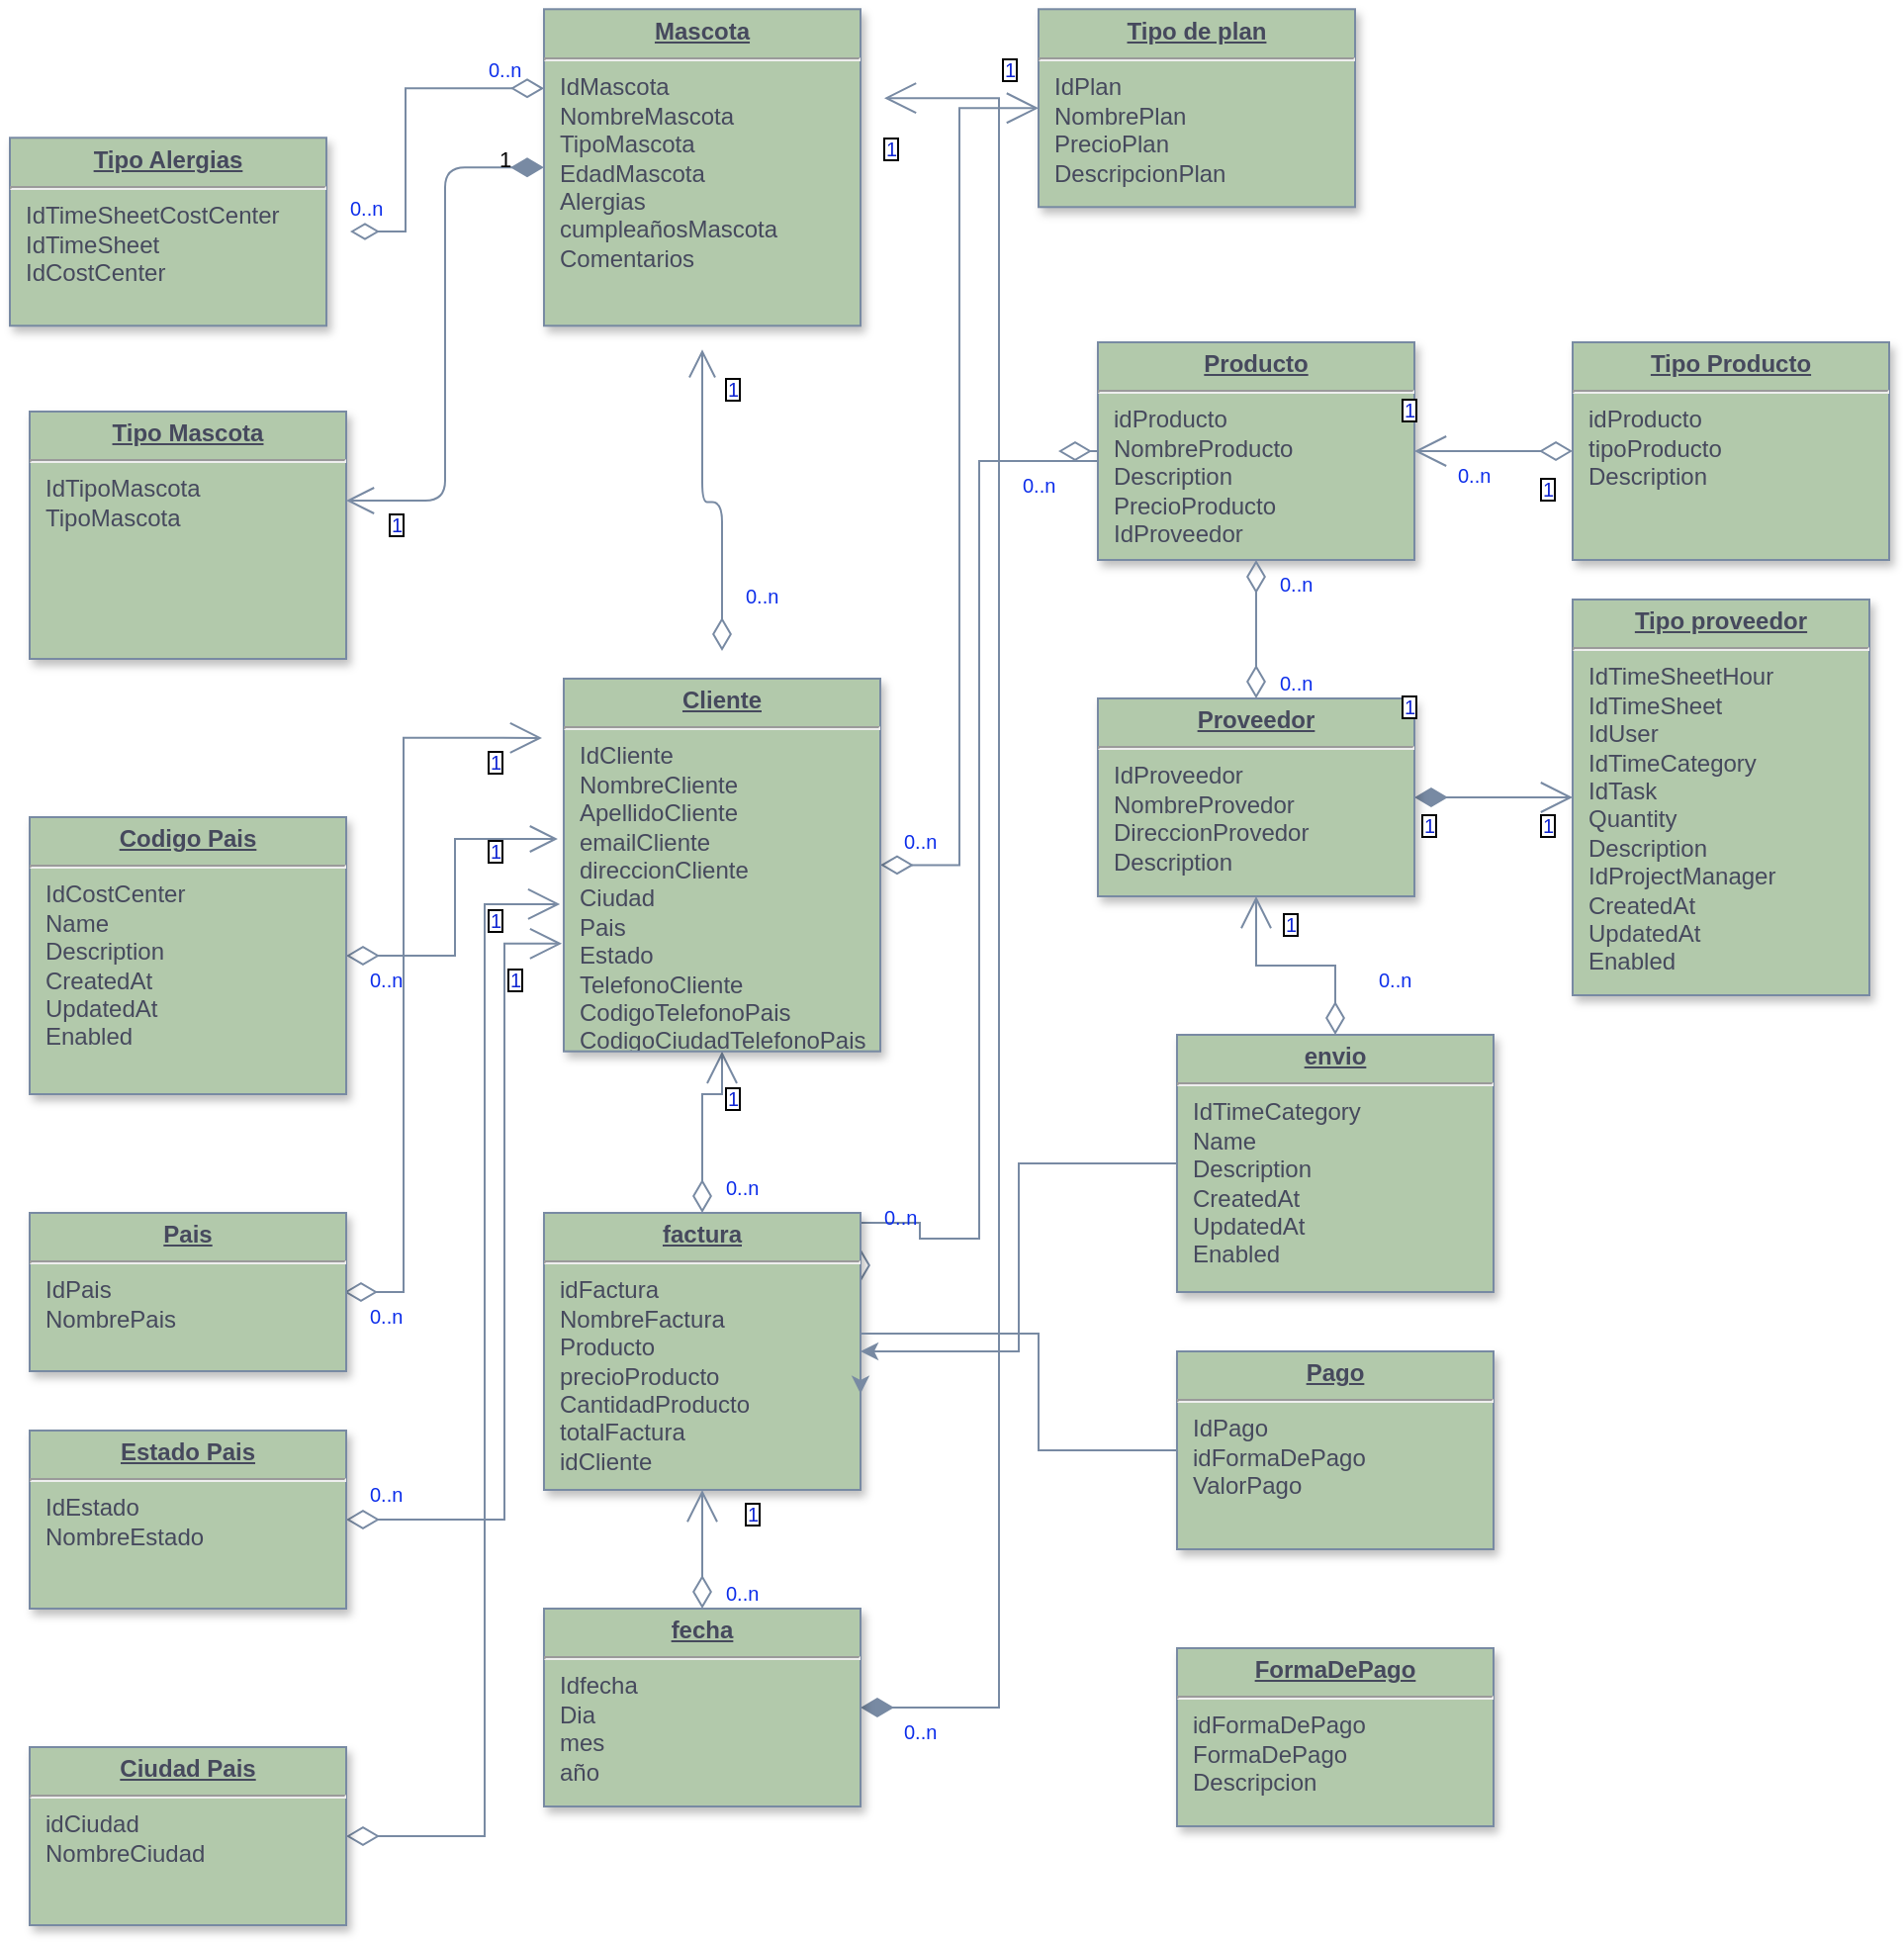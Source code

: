 <mxfile version="21.5.2" type="github">
  <diagram name="Page-1" id="efa7a0a1-bf9b-a30e-e6df-94a7791c09e9">
    <mxGraphModel dx="954" dy="616" grid="1" gridSize="10" guides="1" tooltips="1" connect="1" arrows="1" fold="1" page="1" pageScale="1" pageWidth="826" pageHeight="1169" background="none" math="0" shadow="0">
      <root>
        <mxCell id="0" />
        <mxCell id="1" parent="0" />
        <mxCell id="gGvGNdHiFjoysnDy3TcG-156" style="edgeStyle=orthogonalEdgeStyle;rounded=0;orthogonalLoop=1;jettySize=auto;html=1;entryX=1;entryY=0.25;entryDx=0;entryDy=0;strokeColor=#788AA3;fontColor=#46495D;fillColor=#B2C9AB;startArrow=diamondThin;startFill=0;endArrow=diamondThin;endFill=0;targetPerimeterSpacing=12;endSize=14;sourcePerimeterSpacing=12;startSize=14;" edge="1" parent="1" target="26">
          <mxGeometry relative="1" as="geometry">
            <mxPoint x="540" y="245" as="sourcePoint" />
            <Array as="points">
              <mxPoint x="560" y="245" />
              <mxPoint x="560" y="250" />
              <mxPoint x="500" y="250" />
              <mxPoint x="500" y="643" />
              <mxPoint x="470" y="643" />
              <mxPoint x="470" y="635" />
            </Array>
          </mxGeometry>
        </mxCell>
        <mxCell id="19" value="&lt;p style=&quot;margin: 0px; margin-top: 4px; text-align: center; text-decoration: underline;&quot;&gt;&lt;strong&gt;Producto&lt;/strong&gt;&lt;/p&gt;&lt;hr&gt;&lt;p style=&quot;margin: 0px; margin-left: 8px;&quot;&gt;idProducto&lt;/p&gt;&lt;p style=&quot;margin: 0px; margin-left: 8px;&quot;&gt;NombreProducto&lt;/p&gt;&lt;p style=&quot;margin: 0px; margin-left: 8px;&quot;&gt;Description&lt;/p&gt;&lt;p style=&quot;margin: 0px; margin-left: 8px;&quot;&gt;PrecioProducto&lt;/p&gt;&lt;p style=&quot;margin: 0px; margin-left: 8px;&quot;&gt;IdProveedor&lt;/p&gt;" style="verticalAlign=top;align=left;overflow=fill;fontSize=12;fontFamily=Helvetica;html=1;strokeColor=#788AA3;shadow=1;fillColor=#B2C9AB;fontColor=#46495D;labelBackgroundColor=none;" parent="1" vertex="1">
          <mxGeometry x="560" y="190" width="160" height="110" as="geometry" />
        </mxCell>
        <mxCell id="20" value="&lt;p style=&quot;margin: 0px; margin-top: 4px; text-align: center; text-decoration: underline;&quot;&gt;&lt;strong&gt;Tipo Mascota&lt;/strong&gt;&lt;/p&gt;&lt;hr&gt;&lt;p style=&quot;margin: 0px; margin-left: 8px;&quot;&gt;IdTipoMascota&lt;/p&gt;&lt;p style=&quot;margin: 0px; margin-left: 8px;&quot;&gt;TipoMascota&lt;/p&gt;" style="verticalAlign=top;align=left;overflow=fill;fontSize=12;fontFamily=Helvetica;html=1;strokeColor=#788AA3;shadow=1;fillColor=#B2C9AB;fontColor=#46495D;labelBackgroundColor=none;" parent="1" vertex="1">
          <mxGeometry x="20.0" y="225.0" width="160" height="125" as="geometry" />
        </mxCell>
        <mxCell id="gGvGNdHiFjoysnDy3TcG-118" style="edgeStyle=orthogonalEdgeStyle;rounded=0;orthogonalLoop=1;jettySize=auto;html=1;exitX=0;exitY=0.25;exitDx=0;exitDy=0;labelBackgroundColor=none;strokeColor=#788AA3;fontColor=default;startArrow=diamondThin;startFill=0;endSize=12;startSize=14;endArrow=diamondThin;endFill=0;targetPerimeterSpacing=12;sourcePerimeterSpacing=14;" edge="1" parent="1" source="21" target="31">
          <mxGeometry relative="1" as="geometry">
            <Array as="points">
              <mxPoint x="210" y="62" />
              <mxPoint x="210" y="134" />
            </Array>
          </mxGeometry>
        </mxCell>
        <mxCell id="21" value="&lt;p style=&quot;margin: 0px; margin-top: 4px; text-align: center; text-decoration: underline;&quot;&gt;&lt;strong&gt;Mascota&lt;/strong&gt;&lt;/p&gt;&lt;hr&gt;&lt;p style=&quot;margin: 0px; margin-left: 8px;&quot;&gt;IdMascota&lt;/p&gt;&lt;p style=&quot;margin: 0px; margin-left: 8px;&quot;&gt;NombreMascota&lt;/p&gt;&lt;p style=&quot;margin: 0px; margin-left: 8px;&quot;&gt;TipoMascota&lt;/p&gt;&lt;p style=&quot;margin: 0px; margin-left: 8px;&quot;&gt;EdadMascota&lt;/p&gt;&lt;p style=&quot;margin: 0px; margin-left: 8px;&quot;&gt;Alergias&lt;/p&gt;&lt;p style=&quot;margin: 0px; margin-left: 8px;&quot;&gt;cumpleañosMascota&lt;/p&gt;&lt;p style=&quot;margin: 0px; margin-left: 8px;&quot;&gt;Comentarios&lt;/p&gt;" style="verticalAlign=top;align=left;overflow=fill;fontSize=12;fontFamily=Helvetica;html=1;strokeColor=#788AA3;shadow=1;fillColor=#B2C9AB;fontColor=#46495D;labelBackgroundColor=none;" parent="1" vertex="1">
          <mxGeometry x="280" y="21.64" width="160" height="160" as="geometry" />
        </mxCell>
        <mxCell id="23" value="&lt;p style=&quot;margin: 0px; margin-top: 4px; text-align: center; text-decoration: underline;&quot;&gt;&lt;b&gt;Tipo de plan&lt;/b&gt;&lt;/p&gt;&lt;hr&gt;&lt;p style=&quot;margin: 0px; margin-left: 8px;&quot;&gt;IdPlan&lt;/p&gt;&lt;p style=&quot;margin: 0px; margin-left: 8px;&quot;&gt;NombrePlan&lt;/p&gt;&lt;p style=&quot;margin: 0px; margin-left: 8px;&quot;&gt;PrecioPlan&lt;/p&gt;&lt;p style=&quot;margin: 0px; margin-left: 8px;&quot;&gt;DescripcionPlan&lt;/p&gt;" style="verticalAlign=top;align=left;overflow=fill;fontSize=12;fontFamily=Helvetica;html=1;strokeColor=#788AA3;shadow=1;fillColor=#B2C9AB;fontColor=#46495D;labelBackgroundColor=none;" parent="1" vertex="1">
          <mxGeometry x="530.0" y="21.64" width="160" height="100" as="geometry" />
        </mxCell>
        <mxCell id="gGvGNdHiFjoysnDy3TcG-122" style="edgeStyle=orthogonalEdgeStyle;rounded=0;orthogonalLoop=1;jettySize=auto;html=1;exitX=0.5;exitY=0;exitDx=0;exitDy=0;entryX=0.5;entryY=1;entryDx=0;entryDy=0;labelBackgroundColor=none;strokeColor=#788AA3;fontColor=default;startArrow=diamondThin;startFill=0;endArrow=diamondThin;endFill=0;targetPerimeterSpacing=12;endSize=14;sourcePerimeterSpacing=12;startSize=14;" edge="1" parent="1" source="24" target="19">
          <mxGeometry relative="1" as="geometry" />
        </mxCell>
        <mxCell id="gGvGNdHiFjoysnDy3TcG-128" style="edgeStyle=orthogonalEdgeStyle;rounded=0;orthogonalLoop=1;jettySize=auto;html=1;entryX=0;entryY=0.5;entryDx=0;entryDy=0;strokeColor=#788AA3;fontColor=#46495D;fillColor=#B2C9AB;startArrow=diamondThin;startFill=1;targetPerimeterSpacing=12;endSize=14;sourcePerimeterSpacing=12;startSize=14;endArrow=open;endFill=0;exitX=1;exitY=0.5;exitDx=0;exitDy=0;" edge="1" parent="1" source="24" target="27">
          <mxGeometry relative="1" as="geometry">
            <mxPoint x="710" y="510" as="sourcePoint" />
          </mxGeometry>
        </mxCell>
        <mxCell id="24" value="&lt;p style=&quot;margin: 0px; margin-top: 4px; text-align: center; text-decoration: underline;&quot;&gt;&lt;strong&gt;Proveedor&lt;/strong&gt;&lt;/p&gt;&lt;hr&gt;&lt;p style=&quot;margin: 0px; margin-left: 8px;&quot;&gt;IdProveedor&lt;/p&gt;&lt;p style=&quot;margin: 0px; margin-left: 8px;&quot;&gt;NombreProvedor&lt;/p&gt;&lt;p style=&quot;margin: 0px; margin-left: 8px;&quot;&gt;DireccionProvedor&lt;/p&gt;&lt;p style=&quot;margin: 0px; margin-left: 8px;&quot;&gt;Description&lt;/p&gt;" style="verticalAlign=top;align=left;overflow=fill;fontSize=12;fontFamily=Helvetica;html=1;strokeColor=#788AA3;shadow=1;fillColor=#B2C9AB;fontColor=#46495D;labelBackgroundColor=none;" parent="1" vertex="1">
          <mxGeometry x="560" y="370" width="160" height="100" as="geometry" />
        </mxCell>
        <mxCell id="gGvGNdHiFjoysnDy3TcG-119" style="edgeStyle=orthogonalEdgeStyle;rounded=0;orthogonalLoop=1;jettySize=auto;html=1;exitX=1;exitY=0.5;exitDx=0;exitDy=0;entryX=0;entryY=0.5;entryDx=0;entryDy=0;labelBackgroundColor=none;strokeColor=#788AA3;fontColor=default;startArrow=diamondThin;startFill=0;targetPerimeterSpacing=12;endSize=14;sourcePerimeterSpacing=12;startSize=14;endArrow=open;endFill=0;" edge="1" parent="1" source="25" target="23">
          <mxGeometry relative="1" as="geometry" />
        </mxCell>
        <mxCell id="gGvGNdHiFjoysnDy3TcG-126" style="edgeStyle=orthogonalEdgeStyle;rounded=0;orthogonalLoop=1;jettySize=auto;html=1;exitX=0.5;exitY=1;exitDx=0;exitDy=0;entryX=0.5;entryY=0;entryDx=0;entryDy=0;strokeColor=#788AA3;fontColor=#46495D;fillColor=#B2C9AB;endArrow=diamondThin;endFill=0;startArrow=open;startFill=0;targetPerimeterSpacing=12;endSize=14;sourcePerimeterSpacing=12;startSize=14;" edge="1" parent="1" source="25" target="26">
          <mxGeometry relative="1" as="geometry">
            <Array as="points">
              <mxPoint x="370" y="570" />
              <mxPoint x="360" y="570" />
            </Array>
          </mxGeometry>
        </mxCell>
        <mxCell id="25" value="&lt;p style=&quot;margin: 0px; margin-top: 4px; text-align: center; text-decoration: underline;&quot;&gt;&lt;strong&gt;Cliente&lt;/strong&gt;&lt;/p&gt;&lt;hr&gt;&lt;p style=&quot;margin: 0px; margin-left: 8px;&quot;&gt;IdCliente&lt;/p&gt;&lt;p style=&quot;margin: 0px; margin-left: 8px;&quot;&gt;NombreCliente&lt;/p&gt;&lt;p style=&quot;margin: 0px; margin-left: 8px;&quot;&gt;ApellidoCliente&lt;/p&gt;&lt;p style=&quot;margin: 0px; margin-left: 8px;&quot;&gt;emailCliente&lt;/p&gt;&lt;p style=&quot;margin: 0px; margin-left: 8px;&quot;&gt;direccionCliente&lt;/p&gt;&lt;p style=&quot;margin: 0px; margin-left: 8px;&quot;&gt;Ciudad&lt;/p&gt;&lt;p style=&quot;margin: 0px; margin-left: 8px;&quot;&gt;Pais&lt;/p&gt;&lt;p style=&quot;margin: 0px; margin-left: 8px;&quot;&gt;Estado&lt;/p&gt;&lt;p style=&quot;margin: 0px; margin-left: 8px;&quot;&gt;TelefonoCliente&lt;/p&gt;&lt;p style=&quot;margin: 0px; margin-left: 8px;&quot;&gt;CodigoTelefonoPais&lt;/p&gt;&lt;p style=&quot;margin: 0px; margin-left: 8px;&quot;&gt;CodigoCiudadTelefonoPais&lt;/p&gt;" style="verticalAlign=top;align=left;overflow=fill;fontSize=12;fontFamily=Helvetica;html=1;strokeColor=#788AA3;shadow=1;fillColor=#B2C9AB;fontColor=#46495D;labelBackgroundColor=none;" parent="1" vertex="1">
          <mxGeometry x="290" y="360" width="160" height="188.36" as="geometry" />
        </mxCell>
        <mxCell id="26" value="&lt;p style=&quot;margin: 0px; margin-top: 4px; text-align: center; text-decoration: underline;&quot;&gt;&lt;strong&gt;factura&lt;/strong&gt;&lt;/p&gt;&lt;hr&gt;&lt;p style=&quot;margin: 0px; margin-left: 8px;&quot;&gt;idFactura&lt;/p&gt;&lt;p style=&quot;margin: 0px; margin-left: 8px;&quot;&gt;NombreFactura&lt;/p&gt;&lt;p style=&quot;margin: 0px; margin-left: 8px;&quot;&gt;Producto&lt;/p&gt;&lt;p style=&quot;margin: 0px; margin-left: 8px;&quot;&gt;precioProducto&lt;/p&gt;&lt;p style=&quot;margin: 0px; margin-left: 8px;&quot;&gt;CantidadProducto&lt;/p&gt;&lt;p style=&quot;margin: 0px; margin-left: 8px;&quot;&gt;totalFactura&lt;/p&gt;&lt;p style=&quot;margin: 0px; margin-left: 8px;&quot;&gt;idCliente&lt;/p&gt;" style="verticalAlign=top;align=left;overflow=fill;fontSize=12;fontFamily=Helvetica;html=1;strokeColor=#788AA3;shadow=1;fillColor=#B2C9AB;fontColor=#46495D;labelBackgroundColor=none;" parent="1" vertex="1">
          <mxGeometry x="280" y="630" width="160" height="140" as="geometry" />
        </mxCell>
        <mxCell id="27" value="&lt;p style=&quot;margin: 0px; margin-top: 4px; text-align: center; text-decoration: underline;&quot;&gt;&lt;strong&gt;Tipo proveedor&lt;/strong&gt;&lt;/p&gt;&lt;hr&gt;&lt;p style=&quot;margin: 0px; margin-left: 8px;&quot;&gt;IdTimeSheetHour&lt;br&gt;IdTimeSheet&lt;/p&gt;&lt;p style=&quot;margin: 0px; margin-left: 8px;&quot;&gt;IdUser&lt;/p&gt;&lt;p style=&quot;margin: 0px; margin-left: 8px;&quot;&gt;IdTimeCategory&lt;/p&gt;&lt;p style=&quot;margin: 0px; margin-left: 8px;&quot;&gt;IdTask&lt;/p&gt;&lt;p style=&quot;margin: 0px; margin-left: 8px;&quot;&gt;Quantity&lt;/p&gt;&lt;p style=&quot;margin: 0px; margin-left: 8px;&quot;&gt;Description&lt;/p&gt;&lt;p style=&quot;margin: 0px; margin-left: 8px;&quot;&gt;IdProjectManager&lt;/p&gt;&lt;p style=&quot;margin: 0px; margin-left: 8px;&quot;&gt;CreatedAt&lt;/p&gt;&lt;p style=&quot;margin: 0px; margin-left: 8px;&quot;&gt;UpdatedAt&lt;/p&gt;&lt;p style=&quot;margin: 0px; margin-left: 8px;&quot;&gt;Enabled&lt;/p&gt;" style="verticalAlign=top;align=left;overflow=fill;fontSize=12;fontFamily=Helvetica;html=1;strokeColor=#788AA3;shadow=1;fillColor=#B2C9AB;fontColor=#46495D;labelBackgroundColor=none;" parent="1" vertex="1">
          <mxGeometry x="800" y="320" width="150" height="200" as="geometry" />
        </mxCell>
        <mxCell id="gGvGNdHiFjoysnDy3TcG-135" style="edgeStyle=orthogonalEdgeStyle;rounded=0;orthogonalLoop=1;jettySize=auto;html=1;exitX=1;exitY=0.5;exitDx=0;exitDy=0;entryX=0;entryY=0.159;entryDx=0;entryDy=0;entryPerimeter=0;strokeColor=#788AA3;fontColor=#46495D;fillColor=#B2C9AB;targetPerimeterSpacing=12;endSize=14;sourcePerimeterSpacing=12;startSize=14;startArrow=diamondThin;startFill=0;endArrow=open;endFill=0;" edge="1" parent="1">
          <mxGeometry relative="1" as="geometry">
            <mxPoint x="179" y="670" as="sourcePoint" />
            <mxPoint x="279" y="389.949" as="targetPoint" />
            <Array as="points">
              <mxPoint x="209" y="670" />
              <mxPoint x="209" y="390" />
            </Array>
          </mxGeometry>
        </mxCell>
        <mxCell id="28" value="&lt;p style=&quot;margin: 0px; margin-top: 4px; text-align: center; text-decoration: underline;&quot;&gt;&lt;strong&gt;Pais&lt;/strong&gt;&lt;/p&gt;&lt;hr&gt;&lt;p style=&quot;margin: 0px; margin-left: 8px;&quot;&gt;IdPais&lt;/p&gt;&lt;p style=&quot;margin: 0px; margin-left: 8px;&quot;&gt;NombrePais&lt;/p&gt;" style="verticalAlign=top;align=left;overflow=fill;fontSize=12;fontFamily=Helvetica;html=1;strokeColor=#788AA3;shadow=1;fillColor=#B2C9AB;fontColor=#46495D;labelBackgroundColor=none;" parent="1" vertex="1">
          <mxGeometry x="20" y="630" width="160" height="80" as="geometry" />
        </mxCell>
        <mxCell id="gGvGNdHiFjoysnDy3TcG-121" style="edgeStyle=orthogonalEdgeStyle;rounded=0;orthogonalLoop=1;jettySize=auto;html=1;exitX=0;exitY=0.5;exitDx=0;exitDy=0;entryX=1;entryY=0.5;entryDx=0;entryDy=0;labelBackgroundColor=none;strokeColor=#788AA3;fontColor=default;startArrow=diamondThin;startFill=0;endArrow=open;endFill=0;targetPerimeterSpacing=12;endSize=14;sourcePerimeterSpacing=12;startSize=14;" edge="1" parent="1" source="29" target="19">
          <mxGeometry relative="1" as="geometry" />
        </mxCell>
        <mxCell id="29" value="&lt;p style=&quot;margin: 0px; margin-top: 4px; text-align: center; text-decoration: underline;&quot;&gt;&lt;b&gt;Tipo Producto&lt;/b&gt;&lt;/p&gt;&lt;hr&gt;&lt;p style=&quot;margin: 0px; margin-left: 8px;&quot;&gt;idProducto&lt;/p&gt;&lt;p style=&quot;margin: 0px; margin-left: 8px;&quot;&gt;tipoProducto&lt;/p&gt;&lt;p style=&quot;margin: 0px; margin-left: 8px;&quot;&gt;Description&lt;/p&gt;&lt;p style=&quot;margin: 0px; margin-left: 8px;&quot;&gt;&lt;br&gt;&lt;/p&gt;" style="verticalAlign=top;align=left;overflow=fill;fontSize=12;fontFamily=Helvetica;html=1;strokeColor=#788AA3;shadow=1;fillColor=#B2C9AB;fontColor=#46495D;labelBackgroundColor=none;" parent="1" vertex="1">
          <mxGeometry x="800" y="190" width="160" height="110" as="geometry" />
        </mxCell>
        <mxCell id="gGvGNdHiFjoysnDy3TcG-129" style="edgeStyle=orthogonalEdgeStyle;rounded=0;orthogonalLoop=1;jettySize=auto;html=1;exitX=0;exitY=0.5;exitDx=0;exitDy=0;strokeColor=#788AA3;fontColor=#46495D;fillColor=#B2C9AB;" edge="1" parent="1" source="30" target="26">
          <mxGeometry relative="1" as="geometry" />
        </mxCell>
        <mxCell id="gGvGNdHiFjoysnDy3TcG-130" style="edgeStyle=orthogonalEdgeStyle;rounded=0;orthogonalLoop=1;jettySize=auto;html=1;exitX=0.5;exitY=0;exitDx=0;exitDy=0;entryX=0.5;entryY=1;entryDx=0;entryDy=0;strokeColor=#788AA3;fontColor=#46495D;fillColor=#B2C9AB;endArrow=open;endFill=0;startArrow=diamondThin;startFill=0;targetPerimeterSpacing=12;endSize=14;sourcePerimeterSpacing=12;startSize=14;" edge="1" parent="1" source="30" target="24">
          <mxGeometry relative="1" as="geometry" />
        </mxCell>
        <mxCell id="30" value="&lt;p style=&quot;margin: 0px; margin-top: 4px; text-align: center; text-decoration: underline;&quot;&gt;&lt;strong&gt;envio&lt;/strong&gt;&lt;/p&gt;&lt;hr&gt;&lt;p style=&quot;margin: 0px; margin-left: 8px;&quot;&gt;IdTimeCategory&lt;/p&gt;&lt;p style=&quot;margin: 0px; margin-left: 8px;&quot;&gt;Name&lt;/p&gt;&lt;p style=&quot;margin: 0px; margin-left: 8px;&quot;&gt;Description&lt;/p&gt;&lt;p style=&quot;margin: 0px; margin-left: 8px;&quot;&gt;CreatedAt&lt;/p&gt;&lt;p style=&quot;margin: 0px; margin-left: 8px;&quot;&gt;UpdatedAt&lt;/p&gt;&lt;p style=&quot;margin: 0px; margin-left: 8px;&quot;&gt;Enabled&lt;/p&gt;" style="verticalAlign=top;align=left;overflow=fill;fontSize=12;fontFamily=Helvetica;html=1;strokeColor=#788AA3;shadow=1;fillColor=#B2C9AB;fontColor=#46495D;labelBackgroundColor=none;" parent="1" vertex="1">
          <mxGeometry x="600.0" y="540.0" width="160" height="130" as="geometry" />
        </mxCell>
        <mxCell id="31" value="&lt;p style=&quot;margin: 0px; margin-top: 4px; text-align: center; text-decoration: underline;&quot;&gt;&lt;strong&gt;Tipo Alergias&lt;/strong&gt;&lt;/p&gt;&lt;hr&gt;&lt;p style=&quot;margin: 0px; margin-left: 8px;&quot;&gt;IdTimeSheetCostCenter&lt;/p&gt;&lt;p style=&quot;margin: 0px; margin-left: 8px;&quot;&gt;IdTimeSheet&lt;/p&gt;&lt;p style=&quot;margin: 0px; margin-left: 8px;&quot;&gt;IdCostCenter&lt;/p&gt;" style="verticalAlign=top;align=left;overflow=fill;fontSize=12;fontFamily=Helvetica;html=1;strokeColor=#788AA3;shadow=1;fillColor=#B2C9AB;fontColor=#46495D;labelBackgroundColor=none;" parent="1" vertex="1">
          <mxGeometry x="10" y="86.64" width="160" height="95" as="geometry" />
        </mxCell>
        <mxCell id="gGvGNdHiFjoysnDy3TcG-123" style="edgeStyle=orthogonalEdgeStyle;rounded=0;orthogonalLoop=1;jettySize=auto;html=1;exitX=1;exitY=0.5;exitDx=0;exitDy=0;entryX=-0.019;entryY=0.43;entryDx=0;entryDy=0;entryPerimeter=0;labelBackgroundColor=none;strokeColor=#788AA3;fontColor=default;endArrow=open;endFill=0;startArrow=diamondThin;startFill=0;targetPerimeterSpacing=12;sourcePerimeterSpacing=14;endSize=12;startSize=14;" edge="1" parent="1" source="32" target="25">
          <mxGeometry relative="1" as="geometry" />
        </mxCell>
        <mxCell id="32" value="&lt;p style=&quot;margin: 0px; margin-top: 4px; text-align: center; text-decoration: underline;&quot;&gt;&lt;strong&gt;Codigo Pais&lt;/strong&gt;&lt;/p&gt;&lt;hr&gt;&lt;p style=&quot;margin: 0px; margin-left: 8px;&quot;&gt;IdCostCenter&lt;/p&gt;&lt;p style=&quot;margin: 0px; margin-left: 8px;&quot;&gt;Name&lt;/p&gt;&lt;p style=&quot;margin: 0px; margin-left: 8px;&quot;&gt;Description&lt;/p&gt;&lt;p style=&quot;margin: 0px; margin-left: 8px;&quot;&gt;CreatedAt&lt;/p&gt;&lt;p style=&quot;margin: 0px; margin-left: 8px;&quot;&gt;UpdatedAt&lt;/p&gt;&lt;p style=&quot;margin: 0px; margin-left: 8px;&quot;&gt;Enabled&lt;/p&gt;" style="verticalAlign=top;align=left;overflow=fill;fontSize=12;fontFamily=Helvetica;html=1;strokeColor=#788AA3;shadow=1;fillColor=#B2C9AB;fontColor=#46495D;labelBackgroundColor=none;" parent="1" vertex="1">
          <mxGeometry x="20.0" y="430.0" width="160" height="140" as="geometry" />
        </mxCell>
        <mxCell id="gGvGNdHiFjoysnDy3TcG-133" style="edgeStyle=orthogonalEdgeStyle;rounded=0;orthogonalLoop=1;jettySize=auto;html=1;exitX=1;exitY=0.5;exitDx=0;exitDy=0;entryX=-0.012;entryY=0.605;entryDx=0;entryDy=0;entryPerimeter=0;strokeColor=#788AA3;fontColor=#46495D;fillColor=#B2C9AB;startArrow=diamondThin;startFill=0;targetPerimeterSpacing=12;endSize=14;sourcePerimeterSpacing=12;startSize=14;endArrow=open;endFill=0;" edge="1" parent="1" source="33" target="25">
          <mxGeometry relative="1" as="geometry">
            <Array as="points">
              <mxPoint x="250" y="945" />
              <mxPoint x="250" y="474" />
            </Array>
          </mxGeometry>
        </mxCell>
        <mxCell id="33" value="&lt;p style=&quot;margin: 0px; margin-top: 4px; text-align: center; text-decoration: underline;&quot;&gt;&lt;strong&gt;Ciudad Pais&lt;/strong&gt;&lt;/p&gt;&lt;hr&gt;&lt;p style=&quot;margin: 0px; margin-left: 8px;&quot;&gt;idCiudad&lt;/p&gt;&lt;p style=&quot;margin: 0px; margin-left: 8px;&quot;&gt;NombreCiudad&lt;/p&gt;" style="verticalAlign=top;align=left;overflow=fill;fontSize=12;fontFamily=Helvetica;html=1;strokeColor=#788AA3;shadow=1;fillColor=#B2C9AB;fontColor=#46495D;labelBackgroundColor=none;" parent="1" vertex="1">
          <mxGeometry x="20" y="900.0" width="160" height="90" as="geometry" />
        </mxCell>
        <mxCell id="gGvGNdHiFjoysnDy3TcG-125" style="edgeStyle=orthogonalEdgeStyle;rounded=0;orthogonalLoop=1;jettySize=auto;html=1;exitX=1;exitY=0.5;exitDx=0;exitDy=0;entryX=-0.006;entryY=0.711;entryDx=0;entryDy=0;entryPerimeter=0;labelBackgroundColor=none;strokeColor=#788AA3;fontColor=default;targetPerimeterSpacing=12;endSize=14;sourcePerimeterSpacing=12;startSize=14;startArrow=diamondThin;startFill=0;endArrow=open;endFill=0;" edge="1" parent="1" source="34" target="25">
          <mxGeometry relative="1" as="geometry">
            <Array as="points">
              <mxPoint x="260" y="785" />
              <mxPoint x="260" y="494" />
            </Array>
          </mxGeometry>
        </mxCell>
        <mxCell id="34" value="&lt;p style=&quot;margin: 0px ; margin-top: 4px ; text-align: center ; text-decoration: underline&quot;&gt;&lt;strong&gt;Estado Pais&lt;/strong&gt;&lt;/p&gt;&lt;hr&gt;&lt;p style=&quot;margin: 0px ; margin-left: 8px&quot;&gt;IdEstado&lt;/p&gt;&lt;p style=&quot;margin: 0px ; margin-left: 8px&quot;&gt;NombreEstado&lt;/p&gt;&lt;p style=&quot;margin: 0px ; margin-left: 8px&quot;&gt;&lt;br&gt;&lt;/p&gt;" style="verticalAlign=top;align=left;overflow=fill;fontSize=12;fontFamily=Helvetica;html=1;strokeColor=#788AA3;shadow=1;fillColor=#B2C9AB;fontColor=#46495D;labelBackgroundColor=none;" parent="1" vertex="1">
          <mxGeometry x="20" y="740" width="160" height="90" as="geometry" />
        </mxCell>
        <mxCell id="gGvGNdHiFjoysnDy3TcG-131" style="edgeStyle=orthogonalEdgeStyle;rounded=0;orthogonalLoop=1;jettySize=auto;html=1;exitX=0;exitY=0.5;exitDx=0;exitDy=0;entryX=1;entryY=0.653;entryDx=0;entryDy=0;entryPerimeter=0;strokeColor=#788AA3;fontColor=#46495D;fillColor=#B2C9AB;" edge="1" parent="1" source="35" target="26">
          <mxGeometry relative="1" as="geometry">
            <Array as="points">
              <mxPoint x="530" y="750" />
              <mxPoint x="530" y="691" />
            </Array>
          </mxGeometry>
        </mxCell>
        <mxCell id="35" value="&lt;p style=&quot;margin: 0px; margin-top: 4px; text-align: center; text-decoration: underline;&quot;&gt;&lt;strong&gt;Pago&lt;/strong&gt;&lt;/p&gt;&lt;hr&gt;&lt;p style=&quot;margin: 0px; margin-left: 8px;&quot;&gt;IdPago&lt;/p&gt;&lt;p style=&quot;margin: 0px; margin-left: 8px;&quot;&gt;idFormaDePago&lt;/p&gt;&lt;p style=&quot;margin: 0px; margin-left: 8px;&quot;&gt;ValorPago&lt;/p&gt;&lt;p style=&quot;margin: 0px; margin-left: 8px;&quot;&gt;&lt;br&gt;&lt;/p&gt;" style="verticalAlign=top;align=left;overflow=fill;fontSize=12;fontFamily=Helvetica;html=1;strokeColor=#788AA3;shadow=1;fillColor=#B2C9AB;fontColor=#46495D;labelBackgroundColor=none;" parent="1" vertex="1">
          <mxGeometry x="600" y="700" width="160" height="100" as="geometry" />
        </mxCell>
        <mxCell id="90" value="" style="endArrow=open;endSize=12;startArrow=diamondThin;startSize=14;startFill=0;edgeStyle=orthogonalEdgeStyle;labelBackgroundColor=none;strokeColor=#788AA3;fontColor=default;targetPerimeterSpacing=12;sourcePerimeterSpacing=14;" parent="1" source="25" target="21" edge="1">
          <mxGeometry x="620" y="340" as="geometry">
            <mxPoint x="620" y="340" as="sourcePoint" />
            <mxPoint x="780" y="340" as="targetPoint" />
          </mxGeometry>
        </mxCell>
        <mxCell id="91" value="0..n" style="resizable=0;align=left;verticalAlign=top;labelBackgroundColor=none;fontSize=10;strokeColor=#788AA3;shadow=1;fillColor=#B2C9AB;fontColor=#0b2cea;" parent="90" connectable="0" vertex="1">
          <mxGeometry x="-1" relative="1" as="geometry">
            <mxPoint x="10" y="-40" as="offset" />
          </mxGeometry>
        </mxCell>
        <mxCell id="92" value="1" style="resizable=0;align=right;verticalAlign=top;labelBackgroundColor=default;fontSize=10;strokeColor=#788AA3;shadow=1;fillColor=#B2C9AB;fontColor=#0f25d2;labelBorderColor=default;" parent="90" connectable="0" vertex="1">
          <mxGeometry x="1" relative="1" as="geometry">
            <mxPoint x="20" y="8" as="offset" />
          </mxGeometry>
        </mxCell>
        <mxCell id="103" value="1" style="endArrow=open;endSize=12;startArrow=diamondThin;startSize=14;startFill=1;edgeStyle=orthogonalEdgeStyle;align=left;verticalAlign=bottom;labelBackgroundColor=none;strokeColor=#788AA3;fontColor=default;" parent="1" source="21" target="20" edge="1">
          <mxGeometry x="-0.818" y="5.0" relative="1" as="geometry">
            <mxPoint x="80" y="510" as="sourcePoint" />
            <mxPoint x="240" y="510" as="targetPoint" />
            <mxPoint as="offset" />
            <Array as="points">
              <mxPoint x="230" y="102" />
              <mxPoint x="230" y="270" />
            </Array>
          </mxGeometry>
        </mxCell>
        <mxCell id="gGvGNdHiFjoysnDy3TcG-127" style="edgeStyle=orthogonalEdgeStyle;rounded=0;orthogonalLoop=1;jettySize=auto;html=1;exitX=0.5;exitY=0;exitDx=0;exitDy=0;entryX=0.5;entryY=1;entryDx=0;entryDy=0;strokeColor=#788AA3;fontColor=#46495D;fillColor=#B2C9AB;endArrow=open;endFill=0;startArrow=diamondThin;startFill=0;targetPerimeterSpacing=12;endSize=14;sourcePerimeterSpacing=12;startSize=14;" edge="1" parent="1" source="gGvGNdHiFjoysnDy3TcG-114" target="26">
          <mxGeometry relative="1" as="geometry" />
        </mxCell>
        <mxCell id="gGvGNdHiFjoysnDy3TcG-134" style="edgeStyle=orthogonalEdgeStyle;rounded=0;orthogonalLoop=1;jettySize=auto;html=1;exitX=1;exitY=0.5;exitDx=0;exitDy=0;strokeColor=#788AA3;fontColor=#46495D;fillColor=#B2C9AB;startArrow=diamondThin;startFill=1;targetPerimeterSpacing=12;endSize=14;sourcePerimeterSpacing=12;startSize=14;endArrow=open;endFill=0;" edge="1" parent="1">
          <mxGeometry relative="1" as="geometry">
            <mxPoint x="440" y="880" as="sourcePoint" />
            <mxPoint x="452" y="66.6" as="targetPoint" />
            <Array as="points">
              <mxPoint x="510" y="880" />
              <mxPoint x="510" y="66.64" />
            </Array>
          </mxGeometry>
        </mxCell>
        <mxCell id="gGvGNdHiFjoysnDy3TcG-114" value="&lt;p style=&quot;margin: 0px; margin-top: 4px; text-align: center; text-decoration: underline;&quot;&gt;&lt;strong&gt;fecha&lt;/strong&gt;&lt;/p&gt;&lt;hr&gt;&lt;p style=&quot;margin: 0px; margin-left: 8px;&quot;&gt;Idfecha&lt;/p&gt;&lt;p style=&quot;margin: 0px; margin-left: 8px;&quot;&gt;Dia&lt;/p&gt;&lt;p style=&quot;margin: 0px; margin-left: 8px;&quot;&gt;mes&lt;/p&gt;&lt;p style=&quot;margin: 0px; margin-left: 8px;&quot;&gt;año&lt;/p&gt;&lt;p style=&quot;margin: 0px; margin-left: 8px;&quot;&gt;&lt;br&gt;&lt;/p&gt;" style="verticalAlign=top;align=left;overflow=fill;fontSize=12;fontFamily=Helvetica;html=1;strokeColor=#788AA3;shadow=1;fillColor=#B2C9AB;fontColor=#46495D;labelBackgroundColor=none;" vertex="1" parent="1">
          <mxGeometry x="280" y="830" width="160" height="100" as="geometry" />
        </mxCell>
        <mxCell id="gGvGNdHiFjoysnDy3TcG-136" value="1" style="resizable=0;align=right;verticalAlign=top;labelBackgroundColor=default;fontSize=10;strokeColor=#788AA3;shadow=1;fillColor=#B2C9AB;fontColor=#0f25d2;labelBorderColor=default;" connectable="0" vertex="1" parent="1">
          <mxGeometry x="260" y="390" as="geometry" />
        </mxCell>
        <mxCell id="gGvGNdHiFjoysnDy3TcG-137" value="1" style="resizable=0;align=right;verticalAlign=top;labelBackgroundColor=default;fontSize=10;strokeColor=#788AA3;shadow=1;fillColor=#B2C9AB;fontColor=#0f25d2;labelBorderColor=default;" connectable="0" vertex="1" parent="1">
          <mxGeometry x="260" y="435" as="geometry" />
        </mxCell>
        <mxCell id="gGvGNdHiFjoysnDy3TcG-138" value="1" style="resizable=0;align=right;verticalAlign=top;labelBackgroundColor=default;fontSize=10;strokeColor=#788AA3;shadow=1;fillColor=#B2C9AB;fontColor=#0f25d2;labelBorderColor=default;" connectable="0" vertex="1" parent="1">
          <mxGeometry x="260" y="470" as="geometry" />
        </mxCell>
        <mxCell id="gGvGNdHiFjoysnDy3TcG-139" value="1" style="resizable=0;align=right;verticalAlign=top;labelBackgroundColor=default;fontSize=10;strokeColor=#788AA3;shadow=1;fillColor=#B2C9AB;fontColor=#0f25d2;labelBorderColor=default;" connectable="0" vertex="1" parent="1">
          <mxGeometry x="270" y="500" as="geometry" />
        </mxCell>
        <mxCell id="gGvGNdHiFjoysnDy3TcG-140" value="1" style="resizable=0;align=right;verticalAlign=top;labelBackgroundColor=default;fontSize=10;strokeColor=#788AA3;shadow=1;fillColor=#B2C9AB;fontColor=#0f25d2;labelBorderColor=default;" connectable="0" vertex="1" parent="1">
          <mxGeometry x="210" y="270" as="geometry" />
        </mxCell>
        <mxCell id="gGvGNdHiFjoysnDy3TcG-141" value="1" style="resizable=0;align=right;verticalAlign=top;labelBackgroundColor=default;fontSize=10;strokeColor=#788AA3;shadow=1;fillColor=#B2C9AB;fontColor=#0f25d2;labelBorderColor=default;" connectable="0" vertex="1" parent="1">
          <mxGeometry x="390" y="770" as="geometry" />
        </mxCell>
        <mxCell id="gGvGNdHiFjoysnDy3TcG-142" value="1" style="resizable=0;align=right;verticalAlign=top;labelBackgroundColor=default;fontSize=10;strokeColor=#788AA3;shadow=1;fillColor=#B2C9AB;fontColor=#0f25d2;labelBorderColor=default;" connectable="0" vertex="1" parent="1">
          <mxGeometry x="380" y="560" as="geometry" />
        </mxCell>
        <mxCell id="gGvGNdHiFjoysnDy3TcG-143" value="0..n" style="resizable=0;align=left;verticalAlign=top;labelBackgroundColor=none;fontSize=10;strokeColor=#788AA3;shadow=1;fillColor=#B2C9AB;fontColor=#0b2cea;" connectable="0" vertex="1" parent="1">
          <mxGeometry x="370" y="605" as="geometry" />
        </mxCell>
        <mxCell id="gGvGNdHiFjoysnDy3TcG-144" value="0..n" style="resizable=0;align=left;verticalAlign=top;labelBackgroundColor=none;fontSize=10;strokeColor=#788AA3;shadow=1;fillColor=#B2C9AB;fontColor=#0b2cea;" connectable="0" vertex="1" parent="1">
          <mxGeometry x="370" y="810" as="geometry" />
        </mxCell>
        <mxCell id="gGvGNdHiFjoysnDy3TcG-145" value="0..n" style="resizable=0;align=left;verticalAlign=top;labelBackgroundColor=none;fontSize=10;strokeColor=#788AA3;shadow=1;fillColor=#B2C9AB;fontColor=#0b2cea;" connectable="0" vertex="1" parent="1">
          <mxGeometry x="190" y="760" as="geometry" />
        </mxCell>
        <mxCell id="gGvGNdHiFjoysnDy3TcG-146" value="0..n" style="resizable=0;align=left;verticalAlign=top;labelBackgroundColor=none;fontSize=10;strokeColor=#788AA3;shadow=1;fillColor=#B2C9AB;fontColor=#0b2cea;" connectable="0" vertex="1" parent="1">
          <mxGeometry x="190" y="670" as="geometry" />
        </mxCell>
        <mxCell id="gGvGNdHiFjoysnDy3TcG-147" value="0..n" style="resizable=0;align=left;verticalAlign=top;labelBackgroundColor=none;fontSize=10;strokeColor=#788AA3;shadow=1;fillColor=#B2C9AB;fontColor=#0b2cea;" connectable="0" vertex="1" parent="1">
          <mxGeometry x="190" y="500" as="geometry" />
        </mxCell>
        <mxCell id="gGvGNdHiFjoysnDy3TcG-149" value="0..n" style="resizable=0;align=left;verticalAlign=top;labelBackgroundColor=none;fontSize=10;strokeColor=#788AA3;shadow=1;fillColor=#B2C9AB;fontColor=#0b2cea;" connectable="0" vertex="1" parent="1">
          <mxGeometry x="250" y="40" as="geometry" />
        </mxCell>
        <mxCell id="gGvGNdHiFjoysnDy3TcG-150" value="0..n" style="resizable=0;align=left;verticalAlign=top;labelBackgroundColor=none;fontSize=10;strokeColor=#788AA3;shadow=1;fillColor=#B2C9AB;fontColor=#0b2cea;" connectable="0" vertex="1" parent="1">
          <mxGeometry x="180" y="110" as="geometry" />
        </mxCell>
        <mxCell id="gGvGNdHiFjoysnDy3TcG-151" value="0..n" style="resizable=0;align=left;verticalAlign=top;labelBackgroundColor=none;fontSize=10;strokeColor=#788AA3;shadow=1;fillColor=#B2C9AB;fontColor=#0b2cea;" connectable="0" vertex="1" parent="1">
          <mxGeometry x="460" y="430" as="geometry" />
        </mxCell>
        <mxCell id="gGvGNdHiFjoysnDy3TcG-153" value="1" style="resizable=0;align=right;verticalAlign=top;labelBackgroundColor=default;fontSize=10;strokeColor=#788AA3;shadow=1;fillColor=#B2C9AB;fontColor=#0f25d2;labelBorderColor=default;" connectable="0" vertex="1" parent="1">
          <mxGeometry x="520" y="40" as="geometry" />
        </mxCell>
        <mxCell id="gGvGNdHiFjoysnDy3TcG-154" value="1" style="resizable=0;align=right;verticalAlign=top;labelBackgroundColor=default;fontSize=10;strokeColor=#788AA3;shadow=1;fillColor=#B2C9AB;fontColor=#0f25d2;labelBorderColor=default;" connectable="0" vertex="1" parent="1">
          <mxGeometry x="460" y="80" as="geometry" />
        </mxCell>
        <mxCell id="gGvGNdHiFjoysnDy3TcG-155" value="0..n" style="resizable=0;align=left;verticalAlign=top;labelBackgroundColor=none;fontSize=10;strokeColor=#788AA3;shadow=1;fillColor=#B2C9AB;fontColor=#0b2cea;" connectable="0" vertex="1" parent="1">
          <mxGeometry x="460" y="880" as="geometry" />
        </mxCell>
        <mxCell id="gGvGNdHiFjoysnDy3TcG-157" value="0..n" style="resizable=0;align=left;verticalAlign=top;labelBackgroundColor=none;fontSize=10;strokeColor=#788AA3;shadow=1;fillColor=#B2C9AB;fontColor=#0b2cea;" connectable="0" vertex="1" parent="1">
          <mxGeometry x="520" y="250" as="geometry" />
        </mxCell>
        <mxCell id="gGvGNdHiFjoysnDy3TcG-158" value="0..n" style="resizable=0;align=left;verticalAlign=top;labelBackgroundColor=none;fontSize=10;strokeColor=#788AA3;shadow=1;fillColor=#B2C9AB;fontColor=#0b2cea;" connectable="0" vertex="1" parent="1">
          <mxGeometry x="450" y="620" as="geometry" />
        </mxCell>
        <mxCell id="gGvGNdHiFjoysnDy3TcG-159" value="1" style="resizable=0;align=right;verticalAlign=top;labelBackgroundColor=default;fontSize=10;strokeColor=#788AA3;shadow=1;fillColor=#B2C9AB;fontColor=#0f25d2;labelBorderColor=default;" connectable="0" vertex="1" parent="1">
          <mxGeometry x="720" y="350" as="geometry">
            <mxPoint x="2" y="12" as="offset" />
          </mxGeometry>
        </mxCell>
        <mxCell id="gGvGNdHiFjoysnDy3TcG-160" value="1" style="resizable=0;align=right;verticalAlign=top;labelBackgroundColor=default;fontSize=10;strokeColor=#788AA3;shadow=1;fillColor=#B2C9AB;fontColor=#0f25d2;labelBorderColor=default;" connectable="0" vertex="1" parent="1">
          <mxGeometry x="790" y="410" as="geometry">
            <mxPoint x="2" y="12" as="offset" />
          </mxGeometry>
        </mxCell>
        <mxCell id="gGvGNdHiFjoysnDy3TcG-161" style="edgeStyle=orthogonalEdgeStyle;rounded=0;orthogonalLoop=1;jettySize=auto;html=1;exitX=0.5;exitY=1;exitDx=0;exitDy=0;strokeColor=#788AA3;fontColor=#46495D;fillColor=#B2C9AB;" edge="1" parent="1" source="19" target="19">
          <mxGeometry relative="1" as="geometry" />
        </mxCell>
        <mxCell id="gGvGNdHiFjoysnDy3TcG-162" value="1" style="resizable=0;align=right;verticalAlign=top;labelBackgroundColor=default;fontSize=10;strokeColor=#788AA3;shadow=1;fillColor=#B2C9AB;fontColor=#0f25d2;labelBorderColor=default;" connectable="0" vertex="1" parent="1">
          <mxGeometry x="730" y="410" as="geometry">
            <mxPoint x="2" y="12" as="offset" />
          </mxGeometry>
        </mxCell>
        <mxCell id="gGvGNdHiFjoysnDy3TcG-163" value="1" style="resizable=0;align=right;verticalAlign=top;labelBackgroundColor=default;fontSize=10;strokeColor=#788AA3;shadow=1;fillColor=#B2C9AB;fontColor=#0f25d2;labelBorderColor=default;" connectable="0" vertex="1" parent="1">
          <mxGeometry x="720" y="200" as="geometry">
            <mxPoint x="2" y="12" as="offset" />
          </mxGeometry>
        </mxCell>
        <mxCell id="gGvGNdHiFjoysnDy3TcG-164" value="0..n" style="resizable=0;align=left;verticalAlign=top;labelBackgroundColor=none;fontSize=10;strokeColor=#788AA3;shadow=1;fillColor=#B2C9AB;fontColor=#0b2cea;" connectable="0" vertex="1" parent="1">
          <mxGeometry x="740" y="245" as="geometry" />
        </mxCell>
        <mxCell id="gGvGNdHiFjoysnDy3TcG-167" value="1" style="resizable=0;align=right;verticalAlign=top;labelBackgroundColor=default;fontSize=10;strokeColor=#788AA3;shadow=1;fillColor=#B2C9AB;fontColor=#0f25d2;labelBorderColor=default;" connectable="0" vertex="1" parent="1">
          <mxGeometry x="790" y="240" as="geometry">
            <mxPoint x="2" y="12" as="offset" />
          </mxGeometry>
        </mxCell>
        <mxCell id="gGvGNdHiFjoysnDy3TcG-168" value="0..n" style="resizable=0;align=left;verticalAlign=top;labelBackgroundColor=none;fontSize=10;strokeColor=#788AA3;shadow=1;fillColor=#B2C9AB;fontColor=#0b2cea;" connectable="0" vertex="1" parent="1">
          <mxGeometry x="650" y="300" as="geometry" />
        </mxCell>
        <mxCell id="gGvGNdHiFjoysnDy3TcG-169" value="0..n" style="resizable=0;align=left;verticalAlign=top;labelBackgroundColor=none;fontSize=10;strokeColor=#788AA3;shadow=1;fillColor=#B2C9AB;fontColor=#0b2cea;" connectable="0" vertex="1" parent="1">
          <mxGeometry x="650" y="350" as="geometry" />
        </mxCell>
        <mxCell id="gGvGNdHiFjoysnDy3TcG-170" value="0..n" style="resizable=0;align=left;verticalAlign=top;labelBackgroundColor=none;fontSize=10;strokeColor=#788AA3;shadow=1;fillColor=#B2C9AB;fontColor=#0b2cea;" connectable="0" vertex="1" parent="1">
          <mxGeometry x="700" y="500" as="geometry" />
        </mxCell>
        <mxCell id="gGvGNdHiFjoysnDy3TcG-171" value="1" style="resizable=0;align=right;verticalAlign=top;labelBackgroundColor=default;fontSize=10;strokeColor=#788AA3;shadow=1;fillColor=#B2C9AB;fontColor=#0f25d2;labelBorderColor=default;" connectable="0" vertex="1" parent="1">
          <mxGeometry x="660" y="460" as="geometry">
            <mxPoint x="2" y="12" as="offset" />
          </mxGeometry>
        </mxCell>
        <mxCell id="gGvGNdHiFjoysnDy3TcG-172" value="&lt;p style=&quot;margin: 0px; margin-top: 4px; text-align: center; text-decoration: underline;&quot;&gt;&lt;strong&gt;FormaDePago&lt;/strong&gt;&lt;/p&gt;&lt;hr&gt;&lt;p style=&quot;margin: 0px; margin-left: 8px;&quot;&gt;idFormaDePago&lt;/p&gt;&lt;p style=&quot;margin: 0px; margin-left: 8px;&quot;&gt;FormaDePago&lt;/p&gt;&lt;p style=&quot;margin: 0px; margin-left: 8px;&quot;&gt;Descripcion&lt;/p&gt;&lt;p style=&quot;margin: 0px; margin-left: 8px;&quot;&gt;&lt;br&gt;&lt;/p&gt;" style="verticalAlign=top;align=left;overflow=fill;fontSize=12;fontFamily=Helvetica;html=1;strokeColor=#788AA3;shadow=1;fillColor=#B2C9AB;fontColor=#46495D;labelBackgroundColor=none;" vertex="1" parent="1">
          <mxGeometry x="600" y="850" width="160" height="90" as="geometry" />
        </mxCell>
      </root>
    </mxGraphModel>
  </diagram>
</mxfile>
